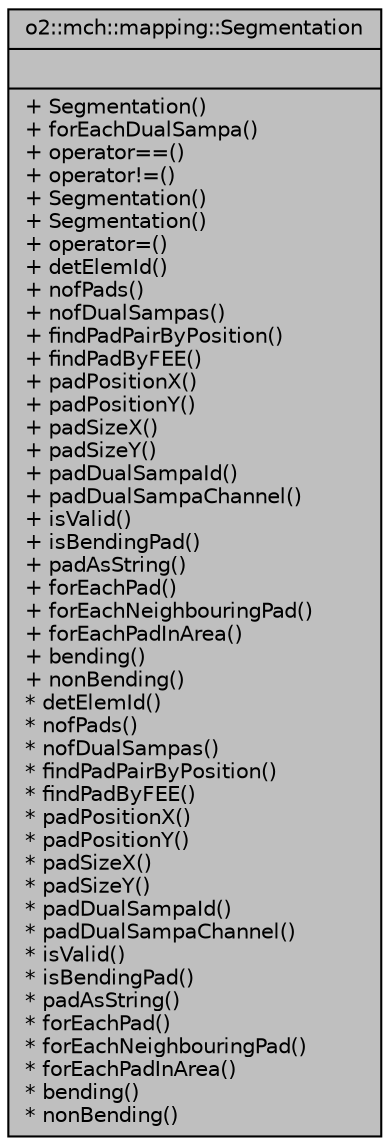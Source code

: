 digraph "o2::mch::mapping::Segmentation"
{
 // INTERACTIVE_SVG=YES
  bgcolor="transparent";
  edge [fontname="Helvetica",fontsize="10",labelfontname="Helvetica",labelfontsize="10"];
  node [fontname="Helvetica",fontsize="10",shape=record];
  Node1 [label="{o2::mch::mapping::Segmentation\n||+ Segmentation()\l+ forEachDualSampa()\l+ operator==()\l+ operator!=()\l+ Segmentation()\l+ Segmentation()\l+ operator=()\l+ detElemId()\l+ nofPads()\l+ nofDualSampas()\l+ findPadPairByPosition()\l+ findPadByFEE()\l+ padPositionX()\l+ padPositionY()\l+ padSizeX()\l+ padSizeY()\l+ padDualSampaId()\l+ padDualSampaChannel()\l+ isValid()\l+ isBendingPad()\l+ padAsString()\l+ forEachPad()\l+ forEachNeighbouringPad()\l+ forEachPadInArea()\l+ bending()\l+ nonBending()\l* detElemId()\l* nofPads()\l* nofDualSampas()\l* findPadPairByPosition()\l* findPadByFEE()\l* padPositionX()\l* padPositionY()\l* padSizeX()\l* padSizeY()\l* padDualSampaId()\l* padDualSampaChannel()\l* isValid()\l* isBendingPad()\l* padAsString()\l* forEachPad()\l* forEachNeighbouringPad()\l* forEachPadInArea()\l* bending()\l* nonBending()\l}",height=0.2,width=0.4,color="black", fillcolor="grey75", style="filled", fontcolor="black"];
}
